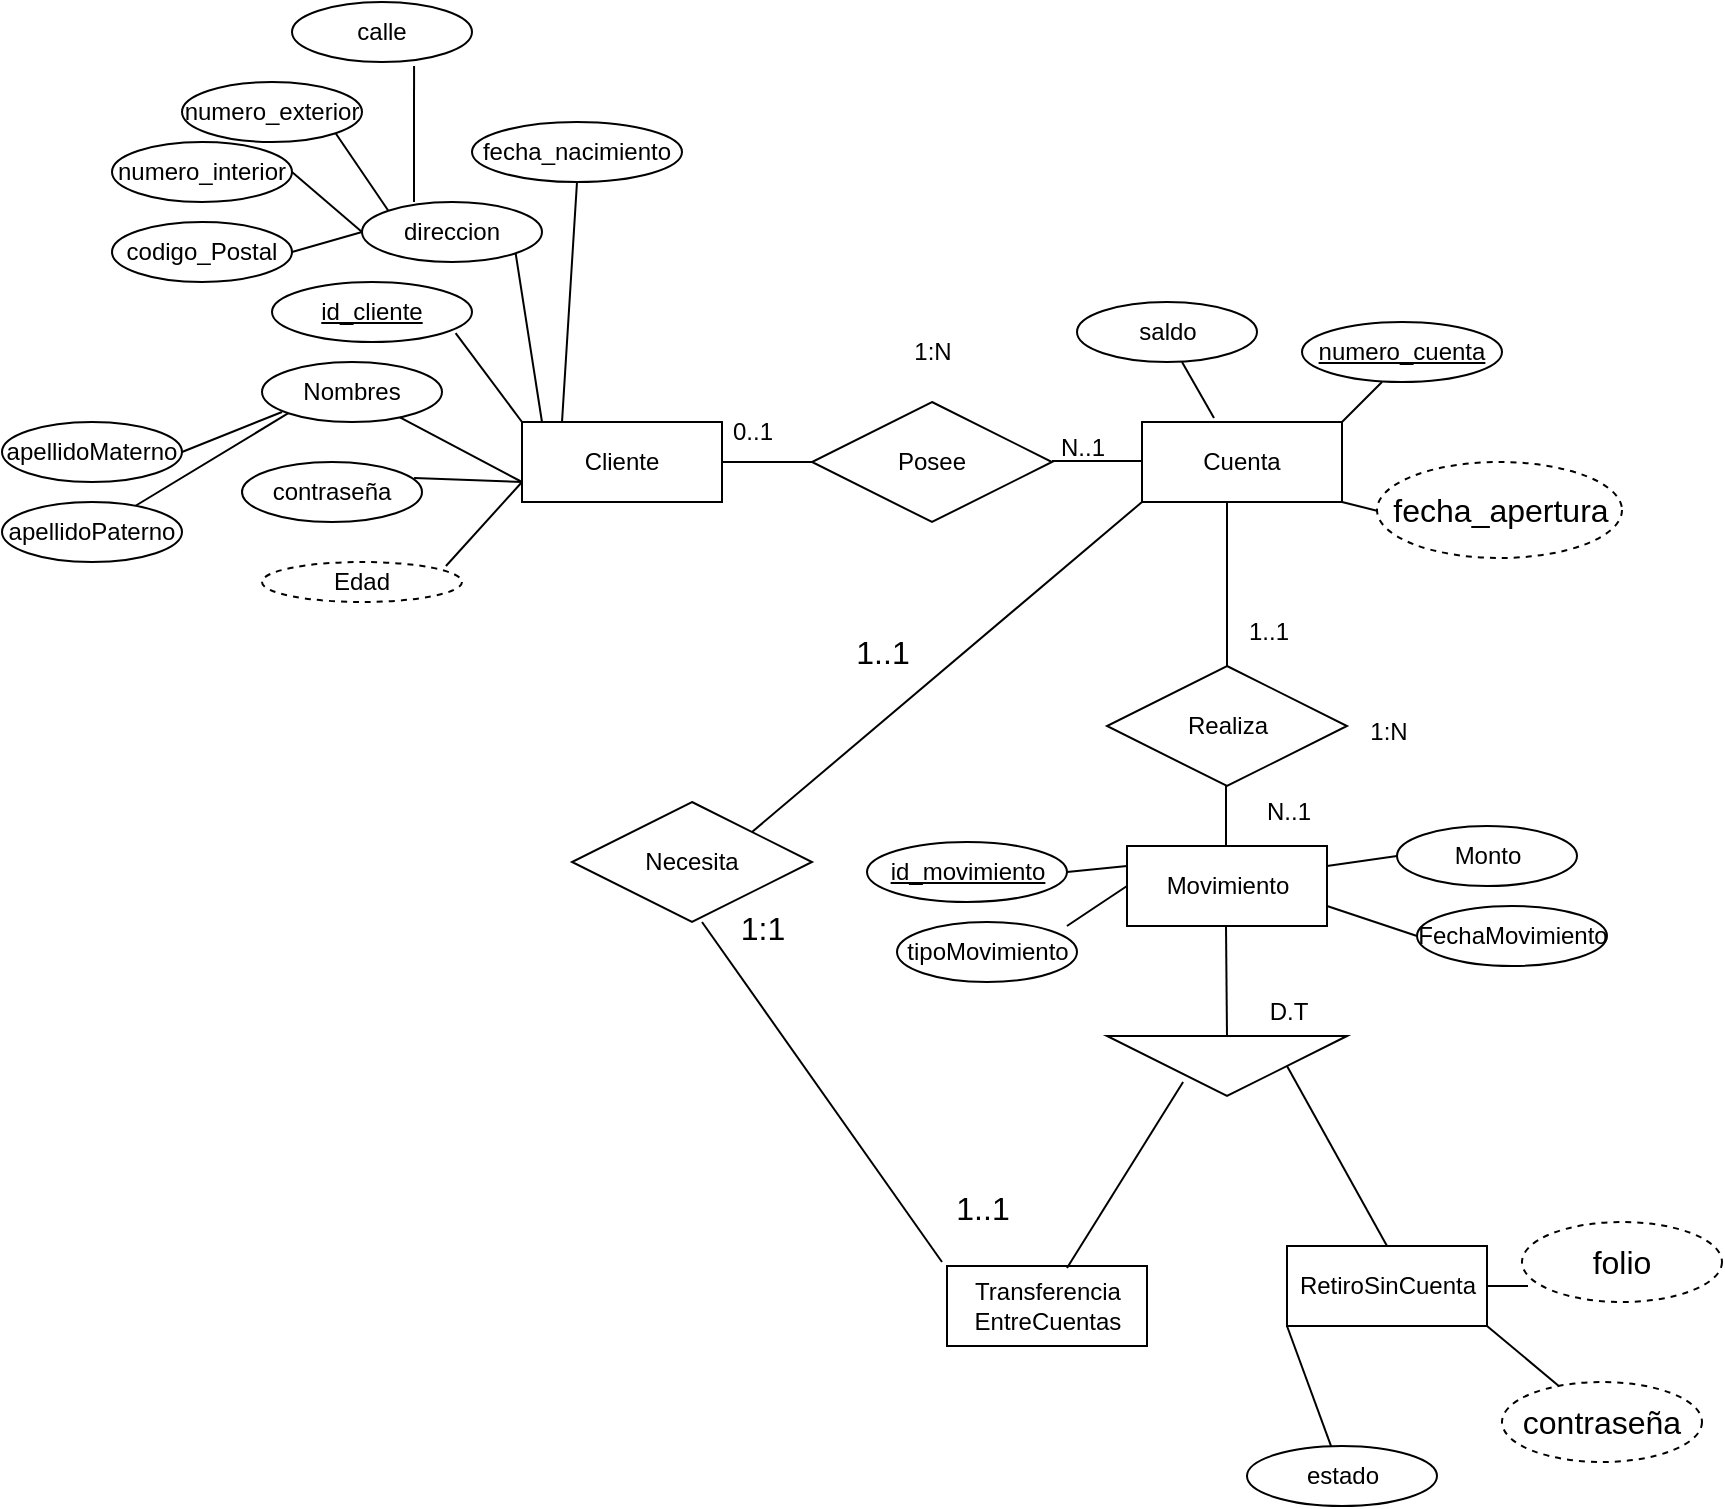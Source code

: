 <mxfile version="22.1.18" type="device">
  <diagram id="R2lEEEUBdFMjLlhIrx00" name="Page-1">
    <mxGraphModel dx="2524" dy="934" grid="1" gridSize="10" guides="1" tooltips="1" connect="1" arrows="1" fold="1" page="1" pageScale="1" pageWidth="850" pageHeight="1100" math="0" shadow="0" extFonts="Permanent Marker^https://fonts.googleapis.com/css?family=Permanent+Marker">
      <root>
        <mxCell id="0" />
        <mxCell id="1" parent="0" />
        <mxCell id="TbNyWr1KSkLtgO2NTrbU-1" value="Cliente" style="whiteSpace=wrap;html=1;align=center;" parent="1" vertex="1">
          <mxGeometry x="220" y="330" width="100" height="40" as="geometry" />
        </mxCell>
        <mxCell id="TbNyWr1KSkLtgO2NTrbU-2" value="Movimiento" style="whiteSpace=wrap;html=1;align=center;" parent="1" vertex="1">
          <mxGeometry x="522.5" y="542" width="100" height="40" as="geometry" />
        </mxCell>
        <mxCell id="TbNyWr1KSkLtgO2NTrbU-3" value="Cuenta" style="whiteSpace=wrap;html=1;align=center;" parent="1" vertex="1">
          <mxGeometry x="530" y="330" width="100" height="40" as="geometry" />
        </mxCell>
        <mxCell id="TbNyWr1KSkLtgO2NTrbU-4" value="Posee" style="shape=rhombus;perimeter=rhombusPerimeter;whiteSpace=wrap;html=1;align=center;" parent="1" vertex="1">
          <mxGeometry x="365" y="320" width="120" height="60" as="geometry" />
        </mxCell>
        <mxCell id="TbNyWr1KSkLtgO2NTrbU-5" value="" style="triangle;whiteSpace=wrap;html=1;rotation=90;" parent="1" vertex="1">
          <mxGeometry x="557.5" y="592" width="30" height="120" as="geometry" />
        </mxCell>
        <mxCell id="TbNyWr1KSkLtgO2NTrbU-7" value="Nombres" style="ellipse;whiteSpace=wrap;html=1;align=center;" parent="1" vertex="1">
          <mxGeometry x="90" y="300" width="90" height="30" as="geometry" />
        </mxCell>
        <mxCell id="TbNyWr1KSkLtgO2NTrbU-9" value="direccion" style="ellipse;whiteSpace=wrap;html=1;align=center;" parent="1" vertex="1">
          <mxGeometry x="140" y="220" width="90" height="30" as="geometry" />
        </mxCell>
        <mxCell id="TbNyWr1KSkLtgO2NTrbU-11" value="fecha_nacimiento" style="ellipse;whiteSpace=wrap;html=1;align=center;" parent="1" vertex="1">
          <mxGeometry x="195" y="180" width="105" height="30" as="geometry" />
        </mxCell>
        <mxCell id="TbNyWr1KSkLtgO2NTrbU-13" value="" style="endArrow=none;html=1;rounded=0;exitX=1.022;exitY=0.733;exitDx=0;exitDy=0;exitPerimeter=0;entryX=0;entryY=0.75;entryDx=0;entryDy=0;" parent="1" target="TbNyWr1KSkLtgO2NTrbU-1" edge="1">
          <mxGeometry relative="1" as="geometry">
            <mxPoint x="181.98" y="401.99" as="sourcePoint" />
            <mxPoint x="200" y="410" as="targetPoint" />
          </mxGeometry>
        </mxCell>
        <mxCell id="TbNyWr1KSkLtgO2NTrbU-14" value="" style="endArrow=none;html=1;rounded=0;entryX=0;entryY=0.75;entryDx=0;entryDy=0;" parent="1" source="TbNyWr1KSkLtgO2NTrbU-7" target="TbNyWr1KSkLtgO2NTrbU-1" edge="1">
          <mxGeometry relative="1" as="geometry">
            <mxPoint x="192" y="372" as="sourcePoint" />
            <mxPoint x="230" y="370" as="targetPoint" />
          </mxGeometry>
        </mxCell>
        <mxCell id="TbNyWr1KSkLtgO2NTrbU-15" value="" style="endArrow=none;html=1;rounded=0;entryX=0;entryY=0;entryDx=0;entryDy=0;exitX=1;exitY=1;exitDx=0;exitDy=0;" parent="1" target="TbNyWr1KSkLtgO2NTrbU-1" edge="1">
          <mxGeometry relative="1" as="geometry">
            <mxPoint x="186.82" y="285.607" as="sourcePoint" />
            <mxPoint x="230" y="370" as="targetPoint" />
          </mxGeometry>
        </mxCell>
        <mxCell id="TbNyWr1KSkLtgO2NTrbU-17" value="" style="endArrow=none;html=1;rounded=0;exitX=1;exitY=1;exitDx=0;exitDy=0;" parent="1" source="TbNyWr1KSkLtgO2NTrbU-9" edge="1">
          <mxGeometry relative="1" as="geometry">
            <mxPoint x="197" y="296" as="sourcePoint" />
            <mxPoint x="230" y="330" as="targetPoint" />
          </mxGeometry>
        </mxCell>
        <mxCell id="TbNyWr1KSkLtgO2NTrbU-18" value="" style="endArrow=none;html=1;rounded=0;exitX=0.5;exitY=1;exitDx=0;exitDy=0;" parent="1" source="TbNyWr1KSkLtgO2NTrbU-11" edge="1">
          <mxGeometry relative="1" as="geometry">
            <mxPoint x="227" y="256" as="sourcePoint" />
            <mxPoint x="240" y="330" as="targetPoint" />
          </mxGeometry>
        </mxCell>
        <mxCell id="TbNyWr1KSkLtgO2NTrbU-19" value="id_cliente" style="ellipse;whiteSpace=wrap;html=1;align=center;fontStyle=4;" parent="1" vertex="1">
          <mxGeometry x="95" y="260" width="100" height="30" as="geometry" />
        </mxCell>
        <mxCell id="TbNyWr1KSkLtgO2NTrbU-20" value="Transferencia&lt;br&gt;EntreCuentas" style="whiteSpace=wrap;html=1;align=center;" parent="1" vertex="1">
          <mxGeometry x="432.5" y="752" width="100" height="40" as="geometry" />
        </mxCell>
        <mxCell id="TbNyWr1KSkLtgO2NTrbU-21" value="RetiroSinCuenta" style="whiteSpace=wrap;html=1;align=center;" parent="1" vertex="1">
          <mxGeometry x="602.5" y="742" width="100" height="40" as="geometry" />
        </mxCell>
        <mxCell id="TbNyWr1KSkLtgO2NTrbU-22" value="codigo_Postal" style="ellipse;whiteSpace=wrap;html=1;align=center;" parent="1" vertex="1">
          <mxGeometry x="15" y="230" width="90" height="30" as="geometry" />
        </mxCell>
        <mxCell id="TbNyWr1KSkLtgO2NTrbU-23" value="numero_exterior" style="ellipse;whiteSpace=wrap;html=1;align=center;" parent="1" vertex="1">
          <mxGeometry x="50" y="160" width="90" height="30" as="geometry" />
        </mxCell>
        <mxCell id="TbNyWr1KSkLtgO2NTrbU-24" value="calle" style="ellipse;whiteSpace=wrap;html=1;align=center;" parent="1" vertex="1">
          <mxGeometry x="105" y="120" width="90" height="30" as="geometry" />
        </mxCell>
        <mxCell id="TbNyWr1KSkLtgO2NTrbU-25" value="numero_interior" style="ellipse;whiteSpace=wrap;html=1;align=center;" parent="1" vertex="1">
          <mxGeometry x="15" y="190" width="90" height="30" as="geometry" />
        </mxCell>
        <mxCell id="TbNyWr1KSkLtgO2NTrbU-27" value="" style="endArrow=none;html=1;rounded=0;entryX=0;entryY=0.5;entryDx=0;entryDy=0;exitX=1;exitY=0.5;exitDx=0;exitDy=0;" parent="1" source="TbNyWr1KSkLtgO2NTrbU-22" target="TbNyWr1KSkLtgO2NTrbU-9" edge="1">
          <mxGeometry relative="1" as="geometry">
            <mxPoint x="196.82" y="295.607" as="sourcePoint" />
            <mxPoint x="230" y="340" as="targetPoint" />
          </mxGeometry>
        </mxCell>
        <mxCell id="TbNyWr1KSkLtgO2NTrbU-28" value="" style="endArrow=none;html=1;rounded=0;entryX=0;entryY=0.5;entryDx=0;entryDy=0;exitX=1;exitY=0.5;exitDx=0;exitDy=0;" parent="1" source="TbNyWr1KSkLtgO2NTrbU-25" target="TbNyWr1KSkLtgO2NTrbU-9" edge="1">
          <mxGeometry relative="1" as="geometry">
            <mxPoint x="115" y="255" as="sourcePoint" />
            <mxPoint x="150" y="245" as="targetPoint" />
          </mxGeometry>
        </mxCell>
        <mxCell id="TbNyWr1KSkLtgO2NTrbU-29" value="" style="endArrow=none;html=1;rounded=0;entryX=0;entryY=0;entryDx=0;entryDy=0;exitX=1;exitY=1;exitDx=0;exitDy=0;" parent="1" source="TbNyWr1KSkLtgO2NTrbU-23" target="TbNyWr1KSkLtgO2NTrbU-9" edge="1">
          <mxGeometry relative="1" as="geometry">
            <mxPoint x="115" y="215" as="sourcePoint" />
            <mxPoint x="150" y="245" as="targetPoint" />
          </mxGeometry>
        </mxCell>
        <mxCell id="TbNyWr1KSkLtgO2NTrbU-30" value="" style="endArrow=none;html=1;rounded=0;exitX=0.678;exitY=1.067;exitDx=0;exitDy=0;exitPerimeter=0;" parent="1" source="TbNyWr1KSkLtgO2NTrbU-24" edge="1">
          <mxGeometry relative="1" as="geometry">
            <mxPoint x="137" y="196" as="sourcePoint" />
            <mxPoint x="166" y="220" as="targetPoint" />
          </mxGeometry>
        </mxCell>
        <mxCell id="TbNyWr1KSkLtgO2NTrbU-32" value="apellidoMaterno" style="ellipse;whiteSpace=wrap;html=1;align=center;" parent="1" vertex="1">
          <mxGeometry x="-40" y="330" width="90" height="30" as="geometry" />
        </mxCell>
        <mxCell id="TbNyWr1KSkLtgO2NTrbU-33" value="apellidoPaterno" style="ellipse;whiteSpace=wrap;html=1;align=center;" parent="1" vertex="1">
          <mxGeometry x="-40" y="370" width="90" height="30" as="geometry" />
        </mxCell>
        <mxCell id="TbNyWr1KSkLtgO2NTrbU-36" value="" style="endArrow=none;html=1;rounded=0;entryX=0;entryY=0.5;entryDx=0;entryDy=0;exitX=1;exitY=0.5;exitDx=0;exitDy=0;" parent="1" source="TbNyWr1KSkLtgO2NTrbU-32" edge="1">
          <mxGeometry relative="1" as="geometry">
            <mxPoint x="57" y="332" as="sourcePoint" />
            <mxPoint x="100" y="325" as="targetPoint" />
          </mxGeometry>
        </mxCell>
        <mxCell id="TbNyWr1KSkLtgO2NTrbU-37" value="" style="endArrow=none;html=1;rounded=0;entryX=0;entryY=1;entryDx=0;entryDy=0;" parent="1" source="TbNyWr1KSkLtgO2NTrbU-33" target="TbNyWr1KSkLtgO2NTrbU-7" edge="1">
          <mxGeometry relative="1" as="geometry">
            <mxPoint x="60" y="355" as="sourcePoint" />
            <mxPoint x="110" y="335" as="targetPoint" />
          </mxGeometry>
        </mxCell>
        <mxCell id="TbNyWr1KSkLtgO2NTrbU-39" value="Edad" style="ellipse;whiteSpace=wrap;html=1;align=center;dashed=1;" parent="1" vertex="1">
          <mxGeometry x="90" y="400" width="100" height="20" as="geometry" />
        </mxCell>
        <mxCell id="TbNyWr1KSkLtgO2NTrbU-40" value="Realiza" style="shape=rhombus;perimeter=rhombusPerimeter;whiteSpace=wrap;html=1;align=center;" parent="1" vertex="1">
          <mxGeometry x="512.5" y="452" width="120" height="60" as="geometry" />
        </mxCell>
        <mxCell id="TbNyWr1KSkLtgO2NTrbU-41" value="" style="endArrow=none;html=1;rounded=0;exitX=0;exitY=0.5;exitDx=0;exitDy=0;" parent="1" source="TbNyWr1KSkLtgO2NTrbU-4" edge="1">
          <mxGeometry relative="1" as="geometry">
            <mxPoint x="258" y="220" as="sourcePoint" />
            <mxPoint x="320" y="350" as="targetPoint" />
          </mxGeometry>
        </mxCell>
        <mxCell id="TbNyWr1KSkLtgO2NTrbU-42" value="" style="endArrow=none;html=1;rounded=0;exitX=0;exitY=0.5;exitDx=0;exitDy=0;" parent="1" edge="1">
          <mxGeometry relative="1" as="geometry">
            <mxPoint x="530" y="349.5" as="sourcePoint" />
            <mxPoint x="485" y="349.5" as="targetPoint" />
          </mxGeometry>
        </mxCell>
        <mxCell id="TbNyWr1KSkLtgO2NTrbU-43" value="" style="endArrow=none;html=1;rounded=0;exitX=0.5;exitY=0;exitDx=0;exitDy=0;entryX=0.425;entryY=1;entryDx=0;entryDy=0;entryPerimeter=0;" parent="1" source="TbNyWr1KSkLtgO2NTrbU-40" target="TbNyWr1KSkLtgO2NTrbU-3" edge="1">
          <mxGeometry relative="1" as="geometry">
            <mxPoint x="375" y="360" as="sourcePoint" />
            <mxPoint x="330" y="360" as="targetPoint" />
          </mxGeometry>
        </mxCell>
        <mxCell id="TbNyWr1KSkLtgO2NTrbU-44" value="" style="endArrow=none;html=1;rounded=0;exitX=0.5;exitY=0;exitDx=0;exitDy=0;entryX=0.5;entryY=1;entryDx=0;entryDy=0;" parent="1" edge="1">
          <mxGeometry relative="1" as="geometry">
            <mxPoint x="572" y="542" as="sourcePoint" />
            <mxPoint x="572" y="512" as="targetPoint" />
          </mxGeometry>
        </mxCell>
        <mxCell id="TbNyWr1KSkLtgO2NTrbU-45" value="" style="endArrow=none;html=1;rounded=0;exitX=0;exitY=0.5;exitDx=0;exitDy=0;entryX=0.5;entryY=1;entryDx=0;entryDy=0;" parent="1" source="TbNyWr1KSkLtgO2NTrbU-5" edge="1">
          <mxGeometry relative="1" as="geometry">
            <mxPoint x="572" y="612" as="sourcePoint" />
            <mxPoint x="572" y="582" as="targetPoint" />
          </mxGeometry>
        </mxCell>
        <mxCell id="TbNyWr1KSkLtgO2NTrbU-46" value="" style="endArrow=none;html=1;rounded=0;exitX=0.6;exitY=0.025;exitDx=0;exitDy=0;entryX=0.767;entryY=0.683;entryDx=0;entryDy=0;exitPerimeter=0;entryPerimeter=0;" parent="1" source="TbNyWr1KSkLtgO2NTrbU-20" target="TbNyWr1KSkLtgO2NTrbU-5" edge="1">
          <mxGeometry relative="1" as="geometry">
            <mxPoint x="582.5" y="647" as="sourcePoint" />
            <mxPoint x="582" y="592" as="targetPoint" />
          </mxGeometry>
        </mxCell>
        <mxCell id="TbNyWr1KSkLtgO2NTrbU-47" value="" style="endArrow=none;html=1;rounded=0;exitX=0.5;exitY=0;exitDx=0;exitDy=0;entryX=0.5;entryY=0;entryDx=0;entryDy=0;" parent="1" source="TbNyWr1KSkLtgO2NTrbU-21" target="TbNyWr1KSkLtgO2NTrbU-5" edge="1">
          <mxGeometry relative="1" as="geometry">
            <mxPoint x="502.5" y="763" as="sourcePoint" />
            <mxPoint x="560.5" y="670" as="targetPoint" />
          </mxGeometry>
        </mxCell>
        <mxCell id="TbNyWr1KSkLtgO2NTrbU-48" value="D.T" style="text;html=1;align=center;verticalAlign=middle;resizable=0;points=[];autosize=1;strokeColor=none;fillColor=none;" parent="1" vertex="1">
          <mxGeometry x="582.5" y="610" width="40" height="30" as="geometry" />
        </mxCell>
        <mxCell id="TbNyWr1KSkLtgO2NTrbU-49" value="1:N" style="text;html=1;align=center;verticalAlign=middle;resizable=0;points=[];autosize=1;strokeColor=none;fillColor=none;" parent="1" vertex="1">
          <mxGeometry x="632.5" y="470" width="40" height="30" as="geometry" />
        </mxCell>
        <mxCell id="TbNyWr1KSkLtgO2NTrbU-50" value="1..1" style="text;html=1;align=center;verticalAlign=middle;resizable=0;points=[];autosize=1;strokeColor=none;fillColor=none;" parent="1" vertex="1">
          <mxGeometry x="572.5" y="420" width="40" height="30" as="geometry" />
        </mxCell>
        <mxCell id="TbNyWr1KSkLtgO2NTrbU-51" value="N..1" style="text;html=1;align=center;verticalAlign=middle;resizable=0;points=[];autosize=1;strokeColor=none;fillColor=none;" parent="1" vertex="1">
          <mxGeometry x="577.5" y="510" width="50" height="30" as="geometry" />
        </mxCell>
        <mxCell id="TbNyWr1KSkLtgO2NTrbU-52" value="1:N" style="text;html=1;align=center;verticalAlign=middle;resizable=0;points=[];autosize=1;strokeColor=none;fillColor=none;" parent="1" vertex="1">
          <mxGeometry x="405" y="280" width="40" height="30" as="geometry" />
        </mxCell>
        <mxCell id="TbNyWr1KSkLtgO2NTrbU-53" value="0..1" style="text;html=1;align=center;verticalAlign=middle;resizable=0;points=[];autosize=1;strokeColor=none;fillColor=none;" parent="1" vertex="1">
          <mxGeometry x="315" y="320" width="40" height="30" as="geometry" />
        </mxCell>
        <mxCell id="TbNyWr1KSkLtgO2NTrbU-54" value="N..1" style="text;html=1;align=center;verticalAlign=middle;resizable=0;points=[];autosize=1;strokeColor=none;fillColor=none;" parent="1" vertex="1">
          <mxGeometry x="475" y="328" width="50" height="30" as="geometry" />
        </mxCell>
        <mxCell id="TbNyWr1KSkLtgO2NTrbU-56" value="id_movimiento" style="ellipse;whiteSpace=wrap;html=1;align=center;fontStyle=4;" parent="1" vertex="1">
          <mxGeometry x="392.5" y="540" width="100" height="30" as="geometry" />
        </mxCell>
        <mxCell id="TbNyWr1KSkLtgO2NTrbU-57" value="tipoMovimiento" style="ellipse;whiteSpace=wrap;html=1;align=center;" parent="1" vertex="1">
          <mxGeometry x="407.5" y="580" width="90" height="30" as="geometry" />
        </mxCell>
        <mxCell id="TbNyWr1KSkLtgO2NTrbU-58" value="Monto" style="ellipse;whiteSpace=wrap;html=1;align=center;" parent="1" vertex="1">
          <mxGeometry x="657.5" y="532" width="90" height="30" as="geometry" />
        </mxCell>
        <mxCell id="TbNyWr1KSkLtgO2NTrbU-59" value="FechaMovimiento" style="ellipse;whiteSpace=wrap;html=1;align=center;" parent="1" vertex="1">
          <mxGeometry x="667.5" y="572" width="95" height="30" as="geometry" />
        </mxCell>
        <mxCell id="TbNyWr1KSkLtgO2NTrbU-61" value="" style="endArrow=none;html=1;rounded=0;exitX=1;exitY=0.5;exitDx=0;exitDy=0;entryX=0;entryY=0.25;entryDx=0;entryDy=0;" parent="1" source="TbNyWr1KSkLtgO2NTrbU-56" target="TbNyWr1KSkLtgO2NTrbU-2" edge="1">
          <mxGeometry relative="1" as="geometry">
            <mxPoint x="494.48" y="463.99" as="sourcePoint" />
            <mxPoint x="532.5" y="422" as="targetPoint" />
          </mxGeometry>
        </mxCell>
        <mxCell id="TbNyWr1KSkLtgO2NTrbU-62" value="" style="endArrow=none;html=1;rounded=0;exitX=0.944;exitY=0.067;exitDx=0;exitDy=0;entryX=0;entryY=0.5;entryDx=0;entryDy=0;exitPerimeter=0;" parent="1" source="TbNyWr1KSkLtgO2NTrbU-57" target="TbNyWr1KSkLtgO2NTrbU-2" edge="1">
          <mxGeometry relative="1" as="geometry">
            <mxPoint x="502.5" y="565" as="sourcePoint" />
            <mxPoint x="532.5" y="562" as="targetPoint" />
          </mxGeometry>
        </mxCell>
        <mxCell id="TbNyWr1KSkLtgO2NTrbU-64" value="" style="endArrow=none;html=1;rounded=0;exitX=0;exitY=0.5;exitDx=0;exitDy=0;entryX=1;entryY=0.75;entryDx=0;entryDy=0;" parent="1" source="TbNyWr1KSkLtgO2NTrbU-59" target="TbNyWr1KSkLtgO2NTrbU-2" edge="1">
          <mxGeometry relative="1" as="geometry">
            <mxPoint x="674.5" y="629" as="sourcePoint" />
            <mxPoint x="632.5" y="592" as="targetPoint" />
          </mxGeometry>
        </mxCell>
        <mxCell id="TbNyWr1KSkLtgO2NTrbU-65" value="" style="endArrow=none;html=1;rounded=0;exitX=0;exitY=0.5;exitDx=0;exitDy=0;entryX=1;entryY=0.25;entryDx=0;entryDy=0;" parent="1" source="TbNyWr1KSkLtgO2NTrbU-58" target="TbNyWr1KSkLtgO2NTrbU-2" edge="1">
          <mxGeometry relative="1" as="geometry">
            <mxPoint x="677.5" y="597" as="sourcePoint" />
            <mxPoint x="632.5" y="582" as="targetPoint" />
          </mxGeometry>
        </mxCell>
        <mxCell id="TbNyWr1KSkLtgO2NTrbU-76" value="" style="endArrow=none;html=1;rounded=0;" parent="1" edge="1">
          <mxGeometry relative="1" as="geometry">
            <mxPoint x="310" y="580" as="sourcePoint" />
            <mxPoint x="430" y="750" as="targetPoint" />
          </mxGeometry>
        </mxCell>
        <mxCell id="TbNyWr1KSkLtgO2NTrbU-79" value="" style="endArrow=none;html=1;rounded=0;entryX=1;entryY=1;entryDx=0;entryDy=0;" parent="1" source="6UIeVW8Tn3iIhj5uyoMt-12" target="TbNyWr1KSkLtgO2NTrbU-21" edge="1">
          <mxGeometry relative="1" as="geometry">
            <mxPoint x="727.5" y="787" as="sourcePoint" />
            <mxPoint x="517.5" y="802" as="targetPoint" />
          </mxGeometry>
        </mxCell>
        <mxCell id="TbNyWr1KSkLtgO2NTrbU-82" value="numero_cuenta" style="ellipse;whiteSpace=wrap;html=1;align=center;fontStyle=4;" parent="1" vertex="1">
          <mxGeometry x="610" y="280" width="100" height="30" as="geometry" />
        </mxCell>
        <mxCell id="TbNyWr1KSkLtgO2NTrbU-87" value="saldo" style="ellipse;whiteSpace=wrap;html=1;align=center;" parent="1" vertex="1">
          <mxGeometry x="497.5" y="270" width="90" height="30" as="geometry" />
        </mxCell>
        <mxCell id="TbNyWr1KSkLtgO2NTrbU-89" value="" style="endArrow=none;html=1;rounded=0;entryX=0.36;entryY=-0.05;entryDx=0;entryDy=0;entryPerimeter=0;" parent="1" target="TbNyWr1KSkLtgO2NTrbU-3" edge="1">
          <mxGeometry relative="1" as="geometry">
            <mxPoint x="550" y="300" as="sourcePoint" />
            <mxPoint x="310" y="610" as="targetPoint" />
          </mxGeometry>
        </mxCell>
        <mxCell id="TbNyWr1KSkLtgO2NTrbU-90" value="" style="endArrow=none;html=1;rounded=0;exitX=0;exitY=0.5;exitDx=0;exitDy=0;entryX=1;entryY=1;entryDx=0;entryDy=0;" parent="1" target="TbNyWr1KSkLtgO2NTrbU-3" edge="1">
          <mxGeometry relative="1" as="geometry">
            <mxPoint x="650" y="375" as="sourcePoint" />
            <mxPoint x="608" y="387" as="targetPoint" />
          </mxGeometry>
        </mxCell>
        <mxCell id="TbNyWr1KSkLtgO2NTrbU-91" value="" style="endArrow=none;html=1;rounded=0;exitX=0.4;exitY=1;exitDx=0;exitDy=0;entryX=1;entryY=0;entryDx=0;entryDy=0;exitPerimeter=0;" parent="1" source="TbNyWr1KSkLtgO2NTrbU-82" target="TbNyWr1KSkLtgO2NTrbU-3" edge="1">
          <mxGeometry relative="1" as="geometry">
            <mxPoint x="660" y="385" as="sourcePoint" />
            <mxPoint x="640" y="380" as="targetPoint" />
          </mxGeometry>
        </mxCell>
        <mxCell id="EoBIIH6gA8yZgQgrtYpI-1" value="contraseña" style="ellipse;whiteSpace=wrap;html=1;align=center;" parent="1" vertex="1">
          <mxGeometry x="80" y="350" width="90" height="30" as="geometry" />
        </mxCell>
        <mxCell id="EoBIIH6gA8yZgQgrtYpI-2" value="" style="endArrow=none;html=1;rounded=0;exitX=0.956;exitY=0.267;exitDx=0;exitDy=0;exitPerimeter=0;" parent="1" source="EoBIIH6gA8yZgQgrtYpI-1" edge="1">
          <mxGeometry relative="1" as="geometry">
            <mxPoint x="169" y="338" as="sourcePoint" />
            <mxPoint x="220" y="360" as="targetPoint" />
          </mxGeometry>
        </mxCell>
        <mxCell id="6UIeVW8Tn3iIhj5uyoMt-2" value="estado" style="ellipse;whiteSpace=wrap;html=1;align=center;" vertex="1" parent="1">
          <mxGeometry x="582.5" y="842" width="95" height="30" as="geometry" />
        </mxCell>
        <mxCell id="6UIeVW8Tn3iIhj5uyoMt-3" value="" style="endArrow=none;html=1;rounded=0;fontSize=12;startSize=8;endSize=8;curved=1;entryX=0;entryY=1;entryDx=0;entryDy=0;" edge="1" parent="1" source="6UIeVW8Tn3iIhj5uyoMt-2" target="TbNyWr1KSkLtgO2NTrbU-21">
          <mxGeometry width="50" height="50" relative="1" as="geometry">
            <mxPoint x="350" y="550" as="sourcePoint" />
            <mxPoint x="400" y="500" as="targetPoint" />
          </mxGeometry>
        </mxCell>
        <mxCell id="6UIeVW8Tn3iIhj5uyoMt-7" value="Necesita" style="shape=rhombus;perimeter=rhombusPerimeter;whiteSpace=wrap;html=1;align=center;" vertex="1" parent="1">
          <mxGeometry x="245" y="520" width="120" height="60" as="geometry" />
        </mxCell>
        <mxCell id="6UIeVW8Tn3iIhj5uyoMt-8" value="1:1" style="text;html=1;align=center;verticalAlign=middle;resizable=0;points=[];autosize=1;strokeColor=none;fillColor=none;fontSize=16;" vertex="1" parent="1">
          <mxGeometry x="315" y="568" width="50" height="30" as="geometry" />
        </mxCell>
        <mxCell id="6UIeVW8Tn3iIhj5uyoMt-9" value="1..1" style="text;html=1;align=center;verticalAlign=middle;resizable=0;points=[];autosize=1;strokeColor=none;fillColor=none;fontSize=16;" vertex="1" parent="1">
          <mxGeometry x="425" y="708" width="50" height="30" as="geometry" />
        </mxCell>
        <mxCell id="6UIeVW8Tn3iIhj5uyoMt-10" value="" style="endArrow=none;html=1;rounded=0;exitX=1;exitY=0;exitDx=0;exitDy=0;entryX=0;entryY=1;entryDx=0;entryDy=0;" edge="1" parent="1" source="6UIeVW8Tn3iIhj5uyoMt-7" target="TbNyWr1KSkLtgO2NTrbU-3">
          <mxGeometry relative="1" as="geometry">
            <mxPoint x="320" y="590" as="sourcePoint" />
            <mxPoint x="440" y="760" as="targetPoint" />
          </mxGeometry>
        </mxCell>
        <mxCell id="6UIeVW8Tn3iIhj5uyoMt-11" value="1..1" style="text;html=1;align=center;verticalAlign=middle;resizable=0;points=[];autosize=1;strokeColor=none;fillColor=none;fontSize=16;" vertex="1" parent="1">
          <mxGeometry x="375" y="430" width="50" height="30" as="geometry" />
        </mxCell>
        <mxCell id="6UIeVW8Tn3iIhj5uyoMt-12" value="contraseña" style="ellipse;whiteSpace=wrap;html=1;align=center;dashed=1;fontSize=16;" vertex="1" parent="1">
          <mxGeometry x="710" y="810" width="100" height="40" as="geometry" />
        </mxCell>
        <mxCell id="6UIeVW8Tn3iIhj5uyoMt-13" value="folio" style="ellipse;whiteSpace=wrap;html=1;align=center;dashed=1;fontSize=16;" vertex="1" parent="1">
          <mxGeometry x="720" y="730" width="100" height="40" as="geometry" />
        </mxCell>
        <mxCell id="6UIeVW8Tn3iIhj5uyoMt-14" value="" style="endArrow=none;html=1;rounded=0;entryX=1;entryY=0.5;entryDx=0;entryDy=0;exitX=0.03;exitY=0.8;exitDx=0;exitDy=0;exitPerimeter=0;" edge="1" parent="1" source="6UIeVW8Tn3iIhj5uyoMt-13" target="TbNyWr1KSkLtgO2NTrbU-21">
          <mxGeometry relative="1" as="geometry">
            <mxPoint x="749" y="822" as="sourcePoint" />
            <mxPoint x="713" y="792" as="targetPoint" />
          </mxGeometry>
        </mxCell>
        <mxCell id="6UIeVW8Tn3iIhj5uyoMt-15" value="fecha_apertura&lt;br&gt;" style="ellipse;whiteSpace=wrap;html=1;align=center;dashed=1;fontSize=16;" vertex="1" parent="1">
          <mxGeometry x="647.5" y="350" width="122.5" height="48" as="geometry" />
        </mxCell>
      </root>
    </mxGraphModel>
  </diagram>
</mxfile>

